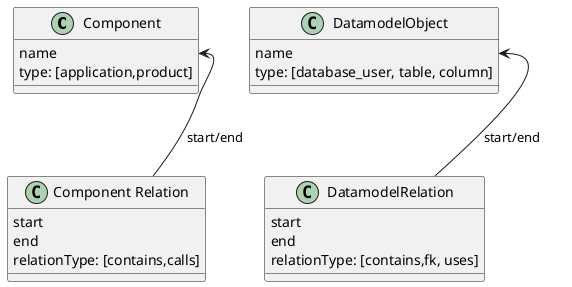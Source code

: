 @startuml

class "Component" as component{
    name
    type: [application,product]
}

class "Component Relation" as componentrelation{
    start
    end
    relationType: [contains,calls]
}

class DatamodelRelation{
    start
    end
    relationType: [contains,fk, uses]
}

class DatamodelObject{
    name
    type: [database_user, table, column]
}


DatamodelObject::name <-- DatamodelRelation:start/end
component::name <-- componentrelation:start/end

@enduml